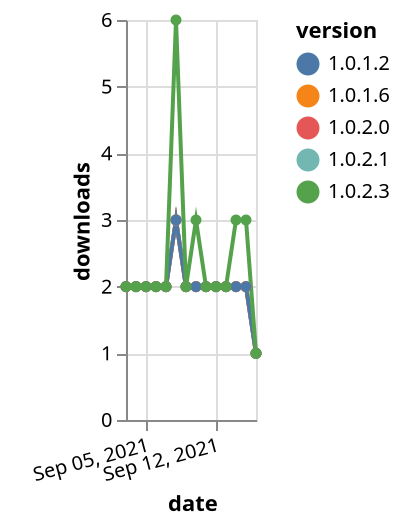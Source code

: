 {"$schema": "https://vega.github.io/schema/vega-lite/v5.json", "description": "A simple bar chart with embedded data.", "data": {"values": [{"date": "2021-09-03", "total": 1566, "delta": 2, "version": "1.0.2.1"}, {"date": "2021-09-04", "total": 1568, "delta": 2, "version": "1.0.2.1"}, {"date": "2021-09-05", "total": 1570, "delta": 2, "version": "1.0.2.1"}, {"date": "2021-09-06", "total": 1572, "delta": 2, "version": "1.0.2.1"}, {"date": "2021-09-07", "total": 1574, "delta": 2, "version": "1.0.2.1"}, {"date": "2021-09-08", "total": 1577, "delta": 3, "version": "1.0.2.1"}, {"date": "2021-09-09", "total": 1579, "delta": 2, "version": "1.0.2.1"}, {"date": "2021-09-10", "total": 1581, "delta": 2, "version": "1.0.2.1"}, {"date": "2021-09-11", "total": 1583, "delta": 2, "version": "1.0.2.1"}, {"date": "2021-09-12", "total": 1585, "delta": 2, "version": "1.0.2.1"}, {"date": "2021-09-13", "total": 1587, "delta": 2, "version": "1.0.2.1"}, {"date": "2021-09-14", "total": 1589, "delta": 2, "version": "1.0.2.1"}, {"date": "2021-09-15", "total": 1591, "delta": 2, "version": "1.0.2.1"}, {"date": "2021-09-16", "total": 1592, "delta": 1, "version": "1.0.2.1"}, {"date": "2021-09-03", "total": 1559, "delta": 2, "version": "1.0.2.0"}, {"date": "2021-09-04", "total": 1561, "delta": 2, "version": "1.0.2.0"}, {"date": "2021-09-05", "total": 1563, "delta": 2, "version": "1.0.2.0"}, {"date": "2021-09-06", "total": 1565, "delta": 2, "version": "1.0.2.0"}, {"date": "2021-09-07", "total": 1567, "delta": 2, "version": "1.0.2.0"}, {"date": "2021-09-08", "total": 1570, "delta": 3, "version": "1.0.2.0"}, {"date": "2021-09-09", "total": 1572, "delta": 2, "version": "1.0.2.0"}, {"date": "2021-09-10", "total": 1574, "delta": 2, "version": "1.0.2.0"}, {"date": "2021-09-11", "total": 1576, "delta": 2, "version": "1.0.2.0"}, {"date": "2021-09-12", "total": 1578, "delta": 2, "version": "1.0.2.0"}, {"date": "2021-09-13", "total": 1580, "delta": 2, "version": "1.0.2.0"}, {"date": "2021-09-14", "total": 1582, "delta": 2, "version": "1.0.2.0"}, {"date": "2021-09-15", "total": 1584, "delta": 2, "version": "1.0.2.0"}, {"date": "2021-09-16", "total": 1585, "delta": 1, "version": "1.0.2.0"}, {"date": "2021-09-03", "total": 1576, "delta": 2, "version": "1.0.1.6"}, {"date": "2021-09-04", "total": 1578, "delta": 2, "version": "1.0.1.6"}, {"date": "2021-09-05", "total": 1580, "delta": 2, "version": "1.0.1.6"}, {"date": "2021-09-06", "total": 1582, "delta": 2, "version": "1.0.1.6"}, {"date": "2021-09-07", "total": 1584, "delta": 2, "version": "1.0.1.6"}, {"date": "2021-09-08", "total": 1587, "delta": 3, "version": "1.0.1.6"}, {"date": "2021-09-09", "total": 1589, "delta": 2, "version": "1.0.1.6"}, {"date": "2021-09-10", "total": 1591, "delta": 2, "version": "1.0.1.6"}, {"date": "2021-09-11", "total": 1593, "delta": 2, "version": "1.0.1.6"}, {"date": "2021-09-12", "total": 1595, "delta": 2, "version": "1.0.1.6"}, {"date": "2021-09-13", "total": 1597, "delta": 2, "version": "1.0.1.6"}, {"date": "2021-09-14", "total": 1599, "delta": 2, "version": "1.0.1.6"}, {"date": "2021-09-15", "total": 1601, "delta": 2, "version": "1.0.1.6"}, {"date": "2021-09-16", "total": 1602, "delta": 1, "version": "1.0.1.6"}, {"date": "2021-09-03", "total": 1795, "delta": 2, "version": "1.0.1.2"}, {"date": "2021-09-04", "total": 1797, "delta": 2, "version": "1.0.1.2"}, {"date": "2021-09-05", "total": 1799, "delta": 2, "version": "1.0.1.2"}, {"date": "2021-09-06", "total": 1801, "delta": 2, "version": "1.0.1.2"}, {"date": "2021-09-07", "total": 1803, "delta": 2, "version": "1.0.1.2"}, {"date": "2021-09-08", "total": 1806, "delta": 3, "version": "1.0.1.2"}, {"date": "2021-09-09", "total": 1808, "delta": 2, "version": "1.0.1.2"}, {"date": "2021-09-10", "total": 1810, "delta": 2, "version": "1.0.1.2"}, {"date": "2021-09-11", "total": 1812, "delta": 2, "version": "1.0.1.2"}, {"date": "2021-09-12", "total": 1814, "delta": 2, "version": "1.0.1.2"}, {"date": "2021-09-13", "total": 1816, "delta": 2, "version": "1.0.1.2"}, {"date": "2021-09-14", "total": 1818, "delta": 2, "version": "1.0.1.2"}, {"date": "2021-09-15", "total": 1820, "delta": 2, "version": "1.0.1.2"}, {"date": "2021-09-16", "total": 1821, "delta": 1, "version": "1.0.1.2"}, {"date": "2021-09-03", "total": 1713, "delta": 2, "version": "1.0.2.3"}, {"date": "2021-09-04", "total": 1715, "delta": 2, "version": "1.0.2.3"}, {"date": "2021-09-05", "total": 1717, "delta": 2, "version": "1.0.2.3"}, {"date": "2021-09-06", "total": 1719, "delta": 2, "version": "1.0.2.3"}, {"date": "2021-09-07", "total": 1721, "delta": 2, "version": "1.0.2.3"}, {"date": "2021-09-08", "total": 1727, "delta": 6, "version": "1.0.2.3"}, {"date": "2021-09-09", "total": 1729, "delta": 2, "version": "1.0.2.3"}, {"date": "2021-09-10", "total": 1732, "delta": 3, "version": "1.0.2.3"}, {"date": "2021-09-11", "total": 1734, "delta": 2, "version": "1.0.2.3"}, {"date": "2021-09-12", "total": 1736, "delta": 2, "version": "1.0.2.3"}, {"date": "2021-09-13", "total": 1738, "delta": 2, "version": "1.0.2.3"}, {"date": "2021-09-14", "total": 1741, "delta": 3, "version": "1.0.2.3"}, {"date": "2021-09-15", "total": 1744, "delta": 3, "version": "1.0.2.3"}, {"date": "2021-09-16", "total": 1745, "delta": 1, "version": "1.0.2.3"}]}, "width": "container", "mark": {"type": "line", "point": {"filled": true}}, "encoding": {"x": {"field": "date", "type": "temporal", "timeUnit": "yearmonthdate", "title": "date", "axis": {"labelAngle": -15}}, "y": {"field": "delta", "type": "quantitative", "title": "downloads"}, "color": {"field": "version", "type": "nominal"}, "tooltip": {"field": "delta"}}}